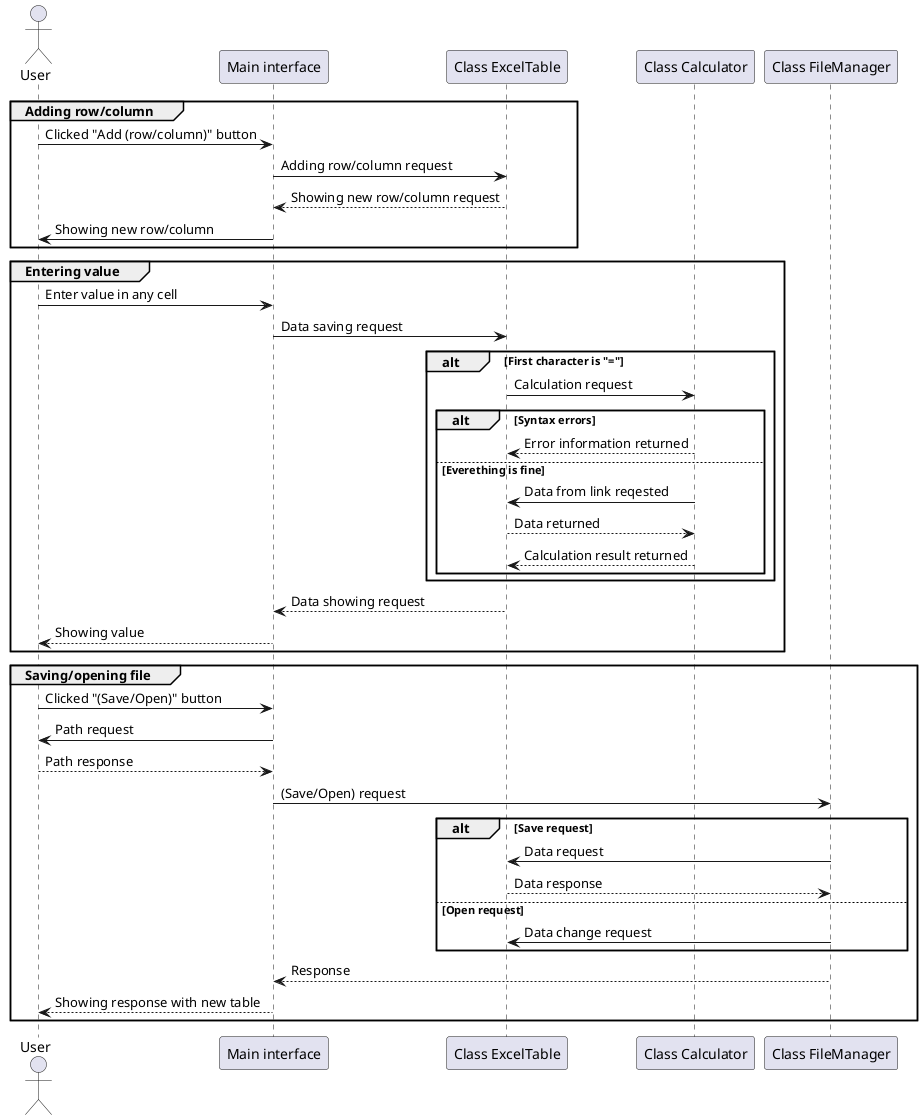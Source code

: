 
@startuml SequenceDiagram

actor User
participant "Main interface" as interface
participant "Class ExcelTable" as excelTable
participant "Class Calculator" as calculator
participant "Class FileManager" as fileManager


group Adding row/column
    User -> interface: Clicked "Add (row/column)" button
    interface -> excelTable: Adding row/column request
    interface <-- excelTable: Showing new row/column request
    User <- interface: Showing new row/column
end

group Entering value
    User -> interface: Enter value in any cell
    interface -> excelTable: Data saving request
    alt First character is "="
        excelTable -> calculator: Calculation request
        alt Syntax errors
            excelTable <-- calculator: Error information returned
        else Everething is fine
            excelTable <- calculator: Data from link reqested
            excelTable --> calculator: Data returned 
            excelTable <-- calculator: Calculation result returned
        end
    end
    interface <-- excelTable: Data showing request
    User <-- interface: Showing value
end 

group Saving/opening file
    User -> interface: Clicked "(Save/Open)" button
    User <- interface: Path request
    User --> interface: Path response 
    interface -> fileManager: (Save/Open) request 
    alt Save request
        excelTable <- fileManager: Data request
        excelTable --> fileManager: Data response
    else Open request
        excelTable <- fileManager: Data change request
    end
    interface <-- fileManager: Response
    User <-- interface: Showing response with new table
end

@enduml